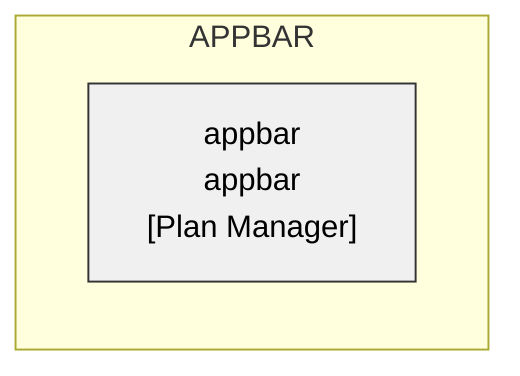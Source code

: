 flowchart TD

  subgraph APPBAR
    appbar["appbar<br>appbar<br>[Plan Manager]"]
  end

  class appbar appbar;
  classDef appbar fill:#f0f0f0,stroke:#333,stroke-width:1px,color:#000;